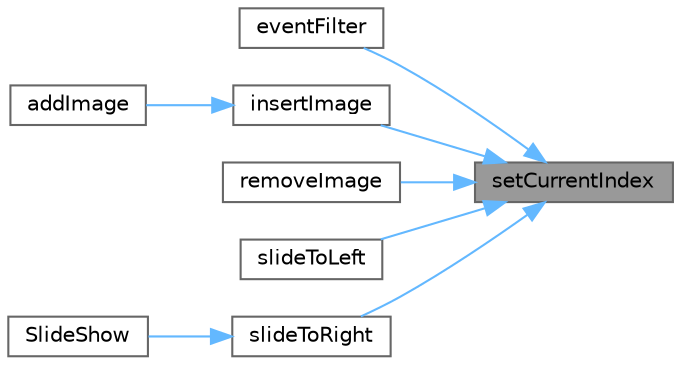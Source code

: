 digraph "setCurrentIndex"
{
 // LATEX_PDF_SIZE
  bgcolor="transparent";
  edge [fontname=Helvetica,fontsize=10,labelfontname=Helvetica,labelfontsize=10];
  node [fontname=Helvetica,fontsize=10,shape=box,height=0.2,width=0.4];
  rankdir="RL";
  Node1 [id="Node000001",label="setCurrentIndex",height=0.2,width=0.4,color="gray40", fillcolor="grey60", style="filled", fontcolor="black",tooltip="设置当前图片索引"];
  Node1 -> Node2 [id="edge1_Node000001_Node000002",dir="back",color="steelblue1",style="solid",tooltip=" "];
  Node2 [id="Node000002",label="eventFilter",height=0.2,width=0.4,color="grey40", fillcolor="white", style="filled",URL="$class_slide_show.html#aa8f242b451f8b90c2bf758c631f72e21",tooltip="事件过滤器"];
  Node1 -> Node3 [id="edge2_Node000001_Node000003",dir="back",color="steelblue1",style="solid",tooltip=" "];
  Node3 [id="Node000003",label="insertImage",height=0.2,width=0.4,color="grey40", fillcolor="white", style="filled",URL="$class_slide_show.html#a7f477b9e72be27892e5e3bef86d5687e",tooltip="插入图片"];
  Node3 -> Node4 [id="edge3_Node000003_Node000004",dir="back",color="steelblue1",style="solid",tooltip=" "];
  Node4 [id="Node000004",label="addImage",height=0.2,width=0.4,color="grey40", fillcolor="white", style="filled",URL="$class_slide_show.html#a4f192b96ac5c37010bd4fc620221cdfb",tooltip="添加图片"];
  Node1 -> Node5 [id="edge4_Node000001_Node000005",dir="back",color="steelblue1",style="solid",tooltip=" "];
  Node5 [id="Node000005",label="removeImage",height=0.2,width=0.4,color="grey40", fillcolor="white", style="filled",URL="$class_slide_show.html#a29d6ac6048afaf373116f2aa99326b4e",tooltip="移除图片"];
  Node1 -> Node6 [id="edge5_Node000001_Node000006",dir="back",color="steelblue1",style="solid",tooltip=" "];
  Node6 [id="Node000006",label="slideToLeft",height=0.2,width=0.4,color="grey40", fillcolor="white", style="filled",URL="$class_slide_show.html#af921bfc4064f75274b08809ce4f31ad1",tooltip="向左滑动"];
  Node1 -> Node7 [id="edge6_Node000001_Node000007",dir="back",color="steelblue1",style="solid",tooltip=" "];
  Node7 [id="Node000007",label="slideToRight",height=0.2,width=0.4,color="grey40", fillcolor="white", style="filled",URL="$class_slide_show.html#a469ff243de6ef5b640555ea01097e7fe",tooltip="向右滑动"];
  Node7 -> Node8 [id="edge7_Node000007_Node000008",dir="back",color="steelblue1",style="solid",tooltip=" "];
  Node8 [id="Node000008",label="SlideShow",height=0.2,width=0.4,color="grey40", fillcolor="white", style="filled",URL="$class_slide_show.html#ad6938b5225068a022f2e0fc79553d370",tooltip="构造函数，初始化轮播图控件"];
}

